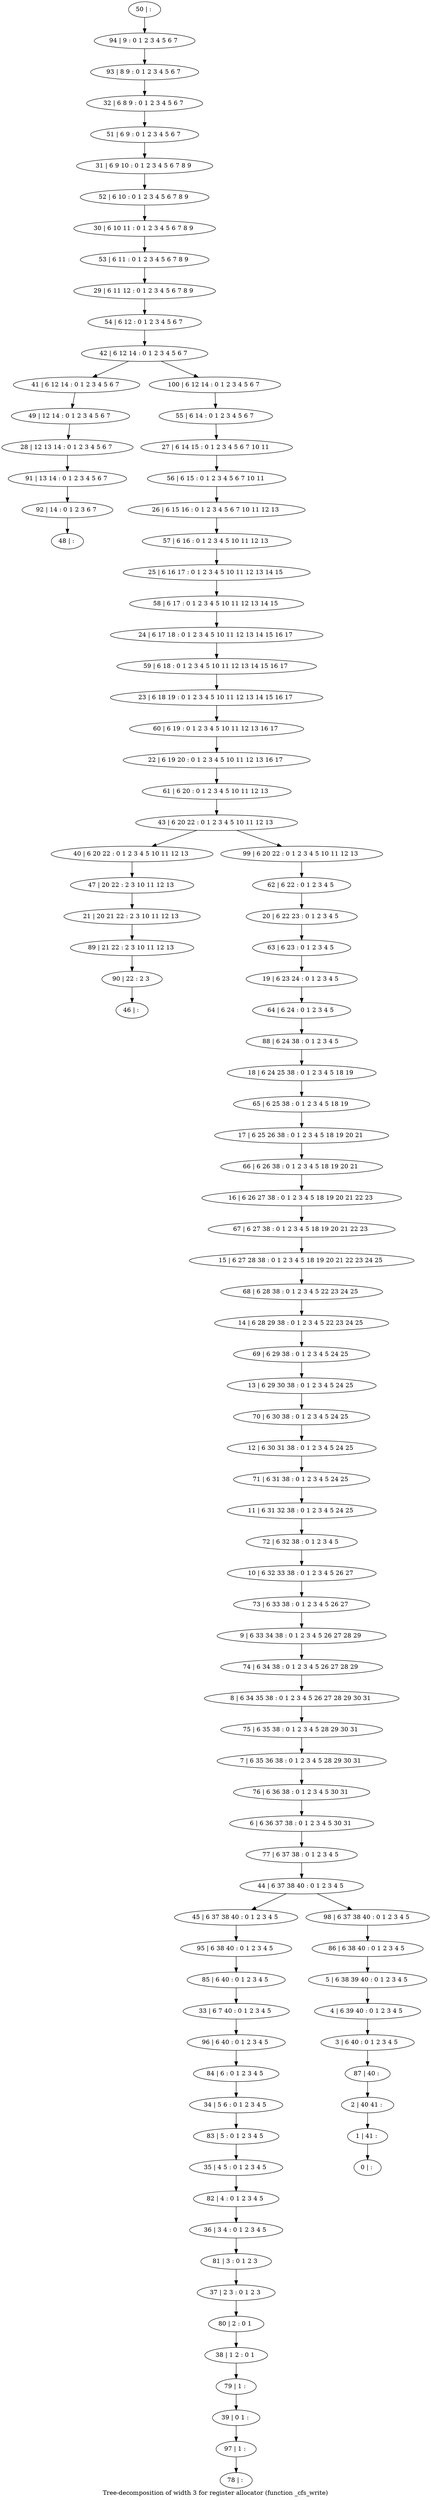 digraph G {
graph [label="Tree-decomposition of width 3 for register allocator (function _cfs_write)"]
0[label="0 | : "];
1[label="1 | 41 : "];
2[label="2 | 40 41 : "];
3[label="3 | 6 40 : 0 1 2 3 4 5 "];
4[label="4 | 6 39 40 : 0 1 2 3 4 5 "];
5[label="5 | 6 38 39 40 : 0 1 2 3 4 5 "];
6[label="6 | 6 36 37 38 : 0 1 2 3 4 5 30 31 "];
7[label="7 | 6 35 36 38 : 0 1 2 3 4 5 28 29 30 31 "];
8[label="8 | 6 34 35 38 : 0 1 2 3 4 5 26 27 28 29 30 31 "];
9[label="9 | 6 33 34 38 : 0 1 2 3 4 5 26 27 28 29 "];
10[label="10 | 6 32 33 38 : 0 1 2 3 4 5 26 27 "];
11[label="11 | 6 31 32 38 : 0 1 2 3 4 5 24 25 "];
12[label="12 | 6 30 31 38 : 0 1 2 3 4 5 24 25 "];
13[label="13 | 6 29 30 38 : 0 1 2 3 4 5 24 25 "];
14[label="14 | 6 28 29 38 : 0 1 2 3 4 5 22 23 24 25 "];
15[label="15 | 6 27 28 38 : 0 1 2 3 4 5 18 19 20 21 22 23 24 25 "];
16[label="16 | 6 26 27 38 : 0 1 2 3 4 5 18 19 20 21 22 23 "];
17[label="17 | 6 25 26 38 : 0 1 2 3 4 5 18 19 20 21 "];
18[label="18 | 6 24 25 38 : 0 1 2 3 4 5 18 19 "];
19[label="19 | 6 23 24 : 0 1 2 3 4 5 "];
20[label="20 | 6 22 23 : 0 1 2 3 4 5 "];
21[label="21 | 20 21 22 : 2 3 10 11 12 13 "];
22[label="22 | 6 19 20 : 0 1 2 3 4 5 10 11 12 13 16 17 "];
23[label="23 | 6 18 19 : 0 1 2 3 4 5 10 11 12 13 14 15 16 17 "];
24[label="24 | 6 17 18 : 0 1 2 3 4 5 10 11 12 13 14 15 16 17 "];
25[label="25 | 6 16 17 : 0 1 2 3 4 5 10 11 12 13 14 15 "];
26[label="26 | 6 15 16 : 0 1 2 3 4 5 6 7 10 11 12 13 "];
27[label="27 | 6 14 15 : 0 1 2 3 4 5 6 7 10 11 "];
28[label="28 | 12 13 14 : 0 1 2 3 4 5 6 7 "];
29[label="29 | 6 11 12 : 0 1 2 3 4 5 6 7 8 9 "];
30[label="30 | 6 10 11 : 0 1 2 3 4 5 6 7 8 9 "];
31[label="31 | 6 9 10 : 0 1 2 3 4 5 6 7 8 9 "];
32[label="32 | 6 8 9 : 0 1 2 3 4 5 6 7 "];
33[label="33 | 6 7 40 : 0 1 2 3 4 5 "];
34[label="34 | 5 6 : 0 1 2 3 4 5 "];
35[label="35 | 4 5 : 0 1 2 3 4 5 "];
36[label="36 | 3 4 : 0 1 2 3 4 5 "];
37[label="37 | 2 3 : 0 1 2 3 "];
38[label="38 | 1 2 : 0 1 "];
39[label="39 | 0 1 : "];
40[label="40 | 6 20 22 : 0 1 2 3 4 5 10 11 12 13 "];
41[label="41 | 6 12 14 : 0 1 2 3 4 5 6 7 "];
42[label="42 | 6 12 14 : 0 1 2 3 4 5 6 7 "];
43[label="43 | 6 20 22 : 0 1 2 3 4 5 10 11 12 13 "];
44[label="44 | 6 37 38 40 : 0 1 2 3 4 5 "];
45[label="45 | 6 37 38 40 : 0 1 2 3 4 5 "];
46[label="46 | : "];
47[label="47 | 20 22 : 2 3 10 11 12 13 "];
48[label="48 | : "];
49[label="49 | 12 14 : 0 1 2 3 4 5 6 7 "];
50[label="50 | : "];
51[label="51 | 6 9 : 0 1 2 3 4 5 6 7 "];
52[label="52 | 6 10 : 0 1 2 3 4 5 6 7 8 9 "];
53[label="53 | 6 11 : 0 1 2 3 4 5 6 7 8 9 "];
54[label="54 | 6 12 : 0 1 2 3 4 5 6 7 "];
55[label="55 | 6 14 : 0 1 2 3 4 5 6 7 "];
56[label="56 | 6 15 : 0 1 2 3 4 5 6 7 10 11 "];
57[label="57 | 6 16 : 0 1 2 3 4 5 10 11 12 13 "];
58[label="58 | 6 17 : 0 1 2 3 4 5 10 11 12 13 14 15 "];
59[label="59 | 6 18 : 0 1 2 3 4 5 10 11 12 13 14 15 16 17 "];
60[label="60 | 6 19 : 0 1 2 3 4 5 10 11 12 13 16 17 "];
61[label="61 | 6 20 : 0 1 2 3 4 5 10 11 12 13 "];
62[label="62 | 6 22 : 0 1 2 3 4 5 "];
63[label="63 | 6 23 : 0 1 2 3 4 5 "];
64[label="64 | 6 24 : 0 1 2 3 4 5 "];
65[label="65 | 6 25 38 : 0 1 2 3 4 5 18 19 "];
66[label="66 | 6 26 38 : 0 1 2 3 4 5 18 19 20 21 "];
67[label="67 | 6 27 38 : 0 1 2 3 4 5 18 19 20 21 22 23 "];
68[label="68 | 6 28 38 : 0 1 2 3 4 5 22 23 24 25 "];
69[label="69 | 6 29 38 : 0 1 2 3 4 5 24 25 "];
70[label="70 | 6 30 38 : 0 1 2 3 4 5 24 25 "];
71[label="71 | 6 31 38 : 0 1 2 3 4 5 24 25 "];
72[label="72 | 6 32 38 : 0 1 2 3 4 5 "];
73[label="73 | 6 33 38 : 0 1 2 3 4 5 26 27 "];
74[label="74 | 6 34 38 : 0 1 2 3 4 5 26 27 28 29 "];
75[label="75 | 6 35 38 : 0 1 2 3 4 5 28 29 30 31 "];
76[label="76 | 6 36 38 : 0 1 2 3 4 5 30 31 "];
77[label="77 | 6 37 38 : 0 1 2 3 4 5 "];
78[label="78 | : "];
79[label="79 | 1 : "];
80[label="80 | 2 : 0 1 "];
81[label="81 | 3 : 0 1 2 3 "];
82[label="82 | 4 : 0 1 2 3 4 5 "];
83[label="83 | 5 : 0 1 2 3 4 5 "];
84[label="84 | 6 : 0 1 2 3 4 5 "];
85[label="85 | 6 40 : 0 1 2 3 4 5 "];
86[label="86 | 6 38 40 : 0 1 2 3 4 5 "];
87[label="87 | 40 : "];
88[label="88 | 6 24 38 : 0 1 2 3 4 5 "];
89[label="89 | 21 22 : 2 3 10 11 12 13 "];
90[label="90 | 22 : 2 3 "];
91[label="91 | 13 14 : 0 1 2 3 4 5 6 7 "];
92[label="92 | 14 : 0 1 2 3 6 7 "];
93[label="93 | 8 9 : 0 1 2 3 4 5 6 7 "];
94[label="94 | 9 : 0 1 2 3 4 5 6 7 "];
95[label="95 | 6 38 40 : 0 1 2 3 4 5 "];
96[label="96 | 6 40 : 0 1 2 3 4 5 "];
97[label="97 | 1 : "];
98[label="98 | 6 37 38 40 : 0 1 2 3 4 5 "];
99[label="99 | 6 20 22 : 0 1 2 3 4 5 10 11 12 13 "];
100[label="100 | 6 12 14 : 0 1 2 3 4 5 6 7 "];
47->21 ;
40->47 ;
49->28 ;
41->49 ;
79->39 ;
38->79 ;
80->38 ;
37->80 ;
81->37 ;
36->81 ;
82->36 ;
35->82 ;
83->35 ;
34->83 ;
84->34 ;
85->33 ;
21->89 ;
90->46 ;
89->90 ;
28->91 ;
92->48 ;
91->92 ;
95->85 ;
45->95 ;
96->84 ;
33->96 ;
97->78 ;
39->97 ;
50->94 ;
94->93 ;
93->32 ;
32->51 ;
51->31 ;
31->52 ;
52->30 ;
30->53 ;
53->29 ;
29->54 ;
54->42 ;
55->27 ;
27->56 ;
56->26 ;
26->57 ;
57->25 ;
25->58 ;
58->24 ;
24->59 ;
59->23 ;
23->60 ;
60->22 ;
22->61 ;
61->43 ;
62->20 ;
20->63 ;
63->19 ;
19->64 ;
64->88 ;
88->18 ;
18->65 ;
65->17 ;
17->66 ;
66->16 ;
16->67 ;
67->15 ;
15->68 ;
68->14 ;
14->69 ;
69->13 ;
13->70 ;
70->12 ;
12->71 ;
71->11 ;
11->72 ;
72->10 ;
10->73 ;
73->9 ;
9->74 ;
74->8 ;
8->75 ;
75->7 ;
7->76 ;
76->6 ;
6->77 ;
77->44 ;
86->5 ;
5->4 ;
4->3 ;
3->87 ;
87->2 ;
2->1 ;
1->0 ;
98->86 ;
99->62 ;
100->55 ;
44->45 ;
44->98 ;
43->40 ;
43->99 ;
42->41 ;
42->100 ;
}
